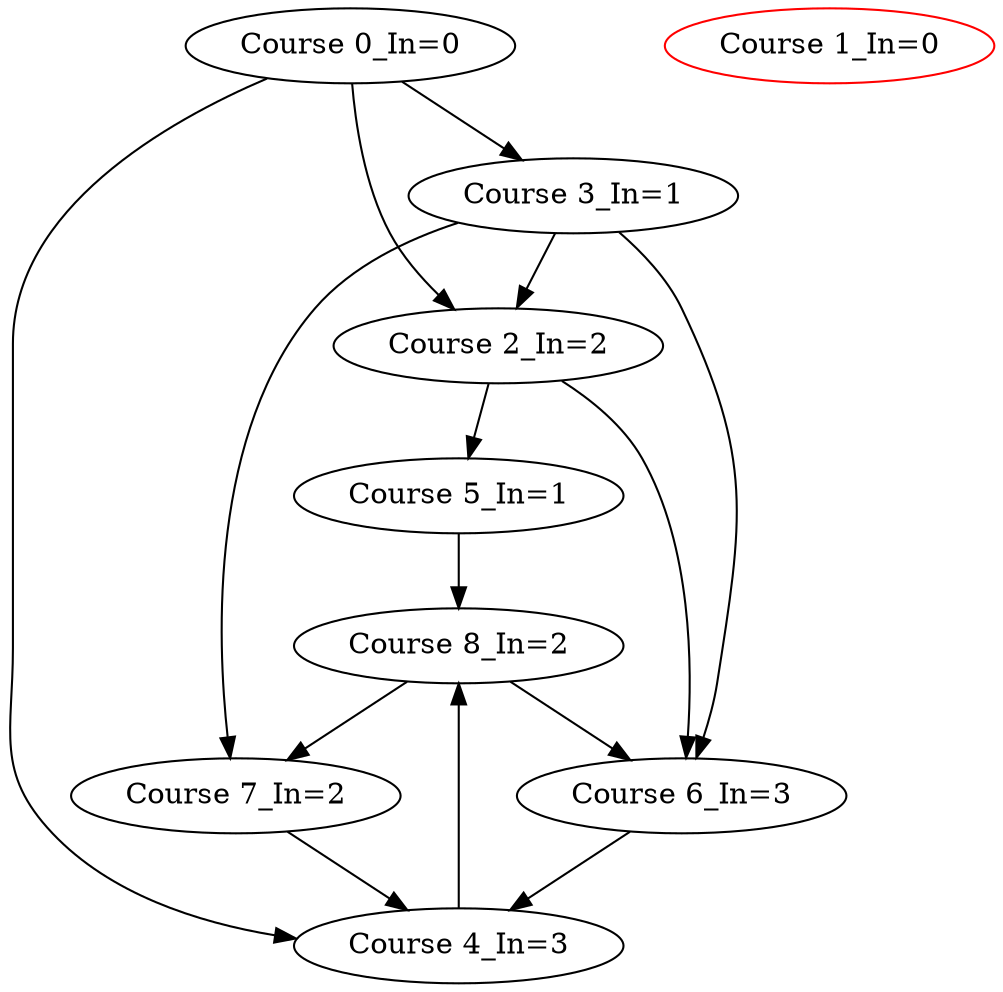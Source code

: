 digraph TopologicalSort {
"Course 0_In=0" -> {"Course 2_In=2"} 
"Course 0_In=0" -> {"Course 3_In=1"} 
"Course 0_In=0" -> {"Course 4_In=3"} 
"Course 1_In=0" -> {"Course 3_In=1"} [style=invis]
"Course 1_In=0" -> {"Course 4_In=3"} [style=invis]
"Course 2_In=2" -> {"Course 5_In=1"} 
"Course 2_In=2" -> {"Course 6_In=3"} 
"Course 3_In=1" -> {"Course 2_In=2"} 
"Course 3_In=1" -> {"Course 6_In=3"} 
"Course 3_In=1" -> {"Course 7_In=2"} 
"Course 4_In=3" -> {"Course 8_In=2"} 
"Course 5_In=1" -> {"Course 8_In=2"} 
"Course 6_In=3" -> {"Course 4_In=3"} 
"Course 7_In=2" -> {"Course 4_In=3"} 
"Course 8_In=2" -> {"Course 6_In=3"} 
"Course 8_In=2" -> {"Course 7_In=2"} 
"Course 0_In=0"
"Course 1_In=0" [color=red]
"Course 2_In=2"
"Course 3_In=1"
"Course 4_In=3"
"Course 5_In=1"
"Course 6_In=3"
"Course 7_In=2"
"Course 8_In=2"
}
